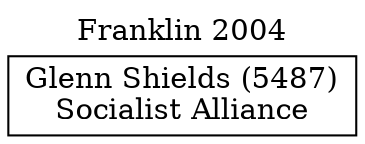 // House preference flow
digraph "Glenn Shields (5487)_Franklin_2004" {
	graph [label="Franklin 2004" labelloc=t mclimit=10]
	node [shape=box]
	"Glenn Shields (5487)" [label="Glenn Shields (5487)
Socialist Alliance"]
}
